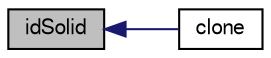 digraph "idSolid"
{
  bgcolor="transparent";
  edge [fontname="FreeSans",fontsize="10",labelfontname="FreeSans",labelfontsize="10"];
  node [fontname="FreeSans",fontsize="10",shape=record];
  rankdir="LR";
  Node99 [label="idSolid",height=0.2,width=0.4,color="black", fillcolor="grey75", style="filled", fontcolor="black"];
  Node99 -> Node100 [dir="back",color="midnightblue",fontsize="10",style="solid",fontname="FreeSans"];
  Node100 [label="clone",height=0.2,width=0.4,color="black",URL="$a24298.html#a978beb1d8454ca481790660427b9b37c",tooltip="Construct and return a clone. "];
}

